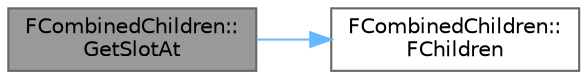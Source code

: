digraph "FCombinedChildren::GetSlotAt"
{
 // INTERACTIVE_SVG=YES
 // LATEX_PDF_SIZE
  bgcolor="transparent";
  edge [fontname=Helvetica,fontsize=10,labelfontname=Helvetica,labelfontsize=10];
  node [fontname=Helvetica,fontsize=10,shape=box,height=0.2,width=0.4];
  rankdir="LR";
  Node1 [id="Node000001",label="FCombinedChildren::\lGetSlotAt",height=0.2,width=0.4,color="gray40", fillcolor="grey60", style="filled", fontcolor="black",tooltip=" "];
  Node1 -> Node2 [id="edge1_Node000001_Node000002",color="steelblue1",style="solid",tooltip=" "];
  Node2 [id="Node000002",label="FCombinedChildren::\lFChildren",height=0.2,width=0.4,color="grey40", fillcolor="white", style="filled",URL="$d3/d6c/classFCombinedChildren.html#a22c86f8a0b7b57bc5d554a20f6b93991",tooltip=" "];
}

